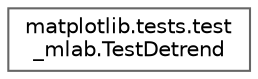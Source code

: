 digraph "Graphical Class Hierarchy"
{
 // LATEX_PDF_SIZE
  bgcolor="transparent";
  edge [fontname=Helvetica,fontsize=10,labelfontname=Helvetica,labelfontsize=10];
  node [fontname=Helvetica,fontsize=10,shape=box,height=0.2,width=0.4];
  rankdir="LR";
  Node0 [id="Node000000",label="matplotlib.tests.test\l_mlab.TestDetrend",height=0.2,width=0.4,color="grey40", fillcolor="white", style="filled",URL="$dd/d59/classmatplotlib_1_1tests_1_1test__mlab_1_1TestDetrend.html",tooltip=" "];
}
